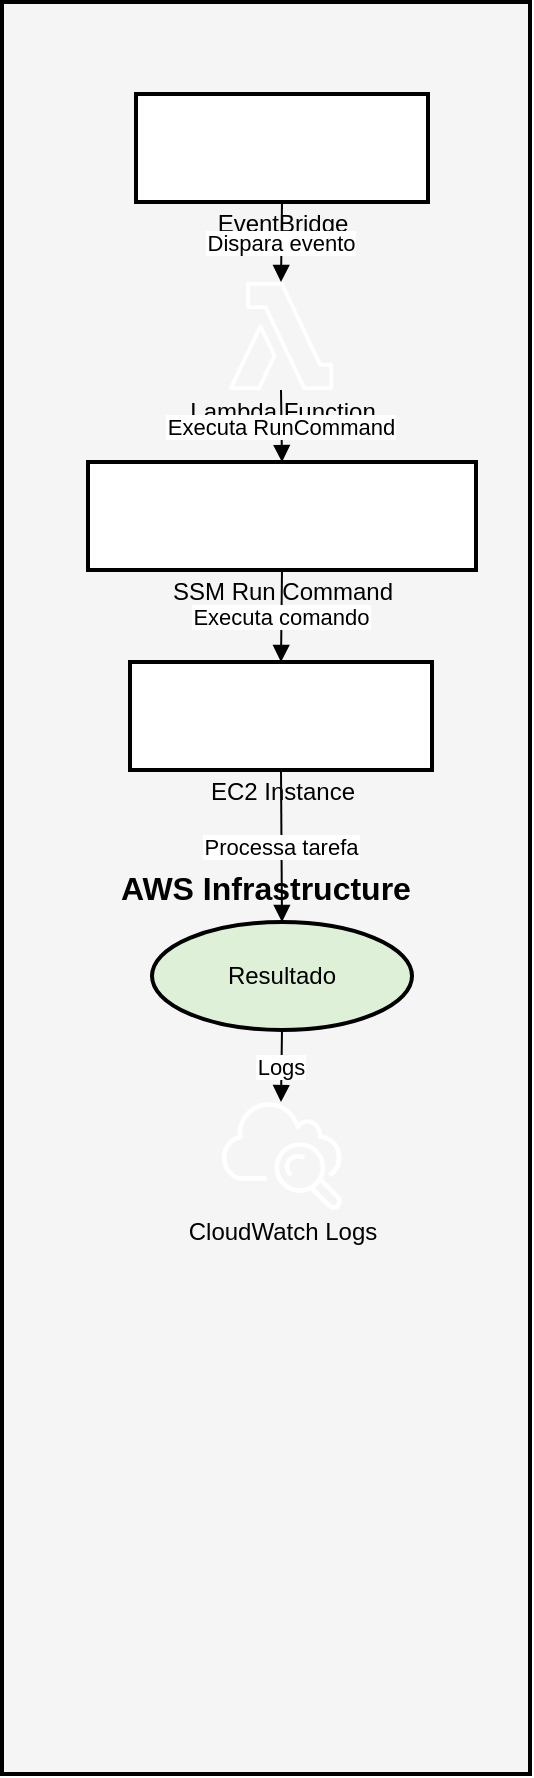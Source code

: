 <?xml version="1.0" encoding="UTF-8"?>
<mxfile version="27.0.9">
  <diagram name="Página-1" id="UeFAgp2IqJQQrzLOy8mY">
    <mxGraphModel dx="1548" dy="856" grid="1" gridSize="10" guides="1" tooltips="1" connect="1" arrows="1" fold="1" page="1" pageScale="1" pageWidth="827" pageHeight="1169" math="0" shadow="0">
      <root>
        <mxCell id="0"/>
        <mxCell id="1" parent="0"/>
        
        <!-- AWS Infrastructure Container -->
        <mxCell id="container" value="AWS Infrastructure" style="whiteSpace=wrap;strokeWidth=2;fillColor=#F5F5F5;fontSize=16;fontStyle=1;" vertex="1" parent="1">
          <mxGeometry x="20" y="20" width="264" height="886" as="geometry"/>
        </mxCell>

        <!-- EventBridge -->
        <mxCell id="eventbridge" value="" style="shape=mxgraph.aws4.event_bridge;whiteSpace=wrap;strokeWidth=2;" vertex="1" parent="container">
          <mxGeometry x="67" y="46" width="146" height="54" as="geometry"/>
        </mxCell>
        <mxCell id="label_eventbridge" value="EventBridge" style="text;html=1;align=center;verticalAlign=bottom;resizable=0;points=[];fontSize=12;" vertex="1" parent="container">
          <mxGeometry x="67" y="100" width="146" height="20" as="geometry"/>
        </mxCell>

        <!-- Lambda Function -->
        <mxCell id="lambda" value="" style="shape=mxgraph.aws4.lambda;whiteSpace=wrap;strokeWidth=2;" vertex="1" parent="container">
          <mxGeometry x="48" y="140" width="183" height="54" as="geometry"/>
        </mxCell>
        <mxCell id="label_lambda" value="Lambda Function" style="text;html=1;align=center;verticalAlign=bottom;resizable=0;points=[];fontSize=12;" vertex="1" parent="container">
          <mxGeometry x="48" y="194" width="183" height="20" as="geometry"/>
        </mxCell>

        <!-- SSM Run Command -->
        <mxCell id="ssm" value="" style="shape=mxgraph.aws4.systems_manager_run_command;whiteSpace=wrap;strokeWidth=2;" vertex="1" parent="container">
          <mxGeometry x="43" y="230" width="194" height="54" as="geometry"/>
        </mxCell>
        <mxCell id="label_ssm" value="SSM Run Command" style="text;html=1;align=center;verticalAlign=bottom;resizable=0;points=[];fontSize=12;" vertex="1" parent="container">
          <mxGeometry x="43" y="284" width="194" height="20" as="geometry"/>
        </mxCell>

        <!-- EC2 Instance -->
        <mxCell id="ec2" value="" style="shape=mxgraph.aws4.ec2_instance;whiteSpace=wrap;strokeWidth=2;" vertex="1" parent="container">
          <mxGeometry x="64" y="330" width="151" height="54" as="geometry"/>
        </mxCell>
        <mxCell id="label_ec2" value="EC2 Instance" style="text;html=1;align=center;verticalAlign=bottom;resizable=0;points=[];fontSize=12;" vertex="1" parent="container">
          <mxGeometry x="64" y="384" width="151" height="20" as="geometry"/>
        </mxCell>

        <!-- Resultado -->
        <mxCell id="resultado" value="Resultado" style="ellipse;whiteSpace=wrap;strokeWidth=2;fillColor=#DFF0D8;borderColor=#3C763D;" vertex="1" parent="container">
          <mxGeometry x="75" y="460" width="130" height="54" as="geometry"/>
        </mxCell>

        <!-- CloudWatch Logs -->
        <mxCell id="cloudwatch" value="" style="shape=mxgraph.aws4.cloudwatch;whiteSpace=wrap;strokeWidth=2;" vertex="1" parent="container">
          <mxGeometry x="49" y="550" width="181" height="54" as="geometry"/>
        </mxCell>
        <mxCell id="label_cloudwatch" value="CloudWatch Logs" style="text;html=1;align=center;verticalAlign=bottom;resizable=0;points=[];fontSize=12;" vertex="1" parent="container">
          <mxGeometry x="49" y="604" width="181" height="20" as="geometry"/>
        </mxCell>

        <!-- Conexões -->
        <mxCell id="edge1" value="Dispara evento" style="curved=1;startArrow=none;endArrow=block;exitX=0.5;exitY=0.99;entryX=0.5;entryY=0;rounded=0;labelBackgroundColor=#ffffff;" edge="1" parent="container" source="eventbridge" target="lambda">
          <mxGeometry relative="1" as="geometry">
            <Array as="points"/>
          </mxGeometry>
        </mxCell>

        <mxCell id="edge2" value="Executa RunCommand" style="curved=1;startArrow=none;endArrow=block;exitX=0.5;exitY=1;entryX=0.5;entryY=0.01;rounded=0;labelBackgroundColor=#ffffff;" edge="1" parent="container" source="lambda" target="ssm">
          <mxGeometry relative="1" as="geometry">
            <Array as="points"/>
          </mxGeometry>
        </mxCell>

        <mxCell id="edge3" value="Executa comando" style="curved=1;startArrow=none;endArrow=block;exitX=0.5;exitY=1.01;entryX=0.5;entryY=-0.01;rounded=0;labelBackgroundColor=#ffffff;" edge="1" parent="container" source="ssm" target="ec2">
          <mxGeometry relative="1" as="geometry">
            <Array as="points"/>
          </mxGeometry>
        </mxCell>

        <mxCell id="edge4" value="Processa tarefa" style="curved=1;startArrow=none;endArrow=block;exitX=0.5;exitY=0.99;entryX=0.5;entryY=0;rounded=0;labelBackgroundColor=#ffffff;" edge="1" parent="container" source="ec2" target="resultado">
          <mxGeometry relative="1" as="geometry">
            <Array as="points"/>
          </mxGeometry>
        </mxCell>

        <mxCell id="edge5" value="Logs" style="curved=1;startArrow=none;endArrow=block;exitX=0.5;exitY=1;entryX=0.5;entryY=0.01;rounded=0;labelBackgroundColor=#ffffff;" edge="1" parent="container" source="resultado" target="cloudwatch">
          <mxGeometry relative="1" as="geometry">
            <Array as="points"/>
          </mxGeometry>
        </mxCell>
      </root>
    </mxGraphModel>
  </diagram>
</mxfile>
